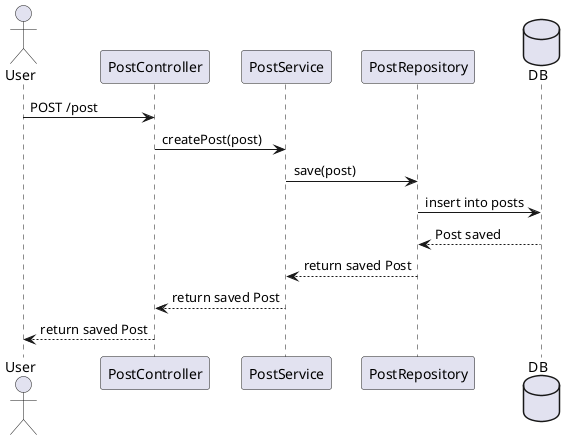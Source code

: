 @startuml
actor User
participant "PostController" as PC
participant "PostService" as PS
participant "PostRepository" as PR
database DB

User -> PC : POST /post
PC -> PS : createPost(post)
PS -> PR : save(post)
PR -> DB : insert into posts
DB --> PR : Post saved
PR --> PS : return saved Post
PS --> PC : return saved Post
PC --> User : return saved Post
@enduml
